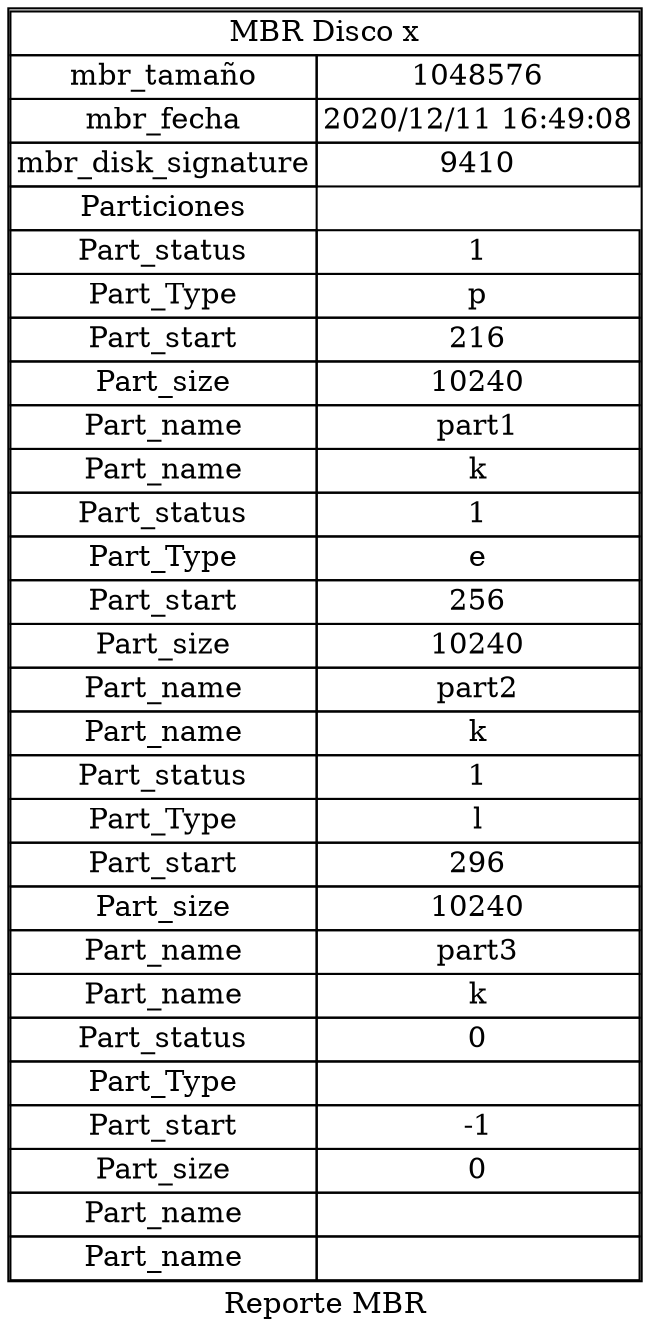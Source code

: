 digraph MBR {
 graph [ label = "Reporte MBR"];
 node [shape = plain]
 randir =TB
mbr[label=<
<table border="1" cellborder="1" cellspacing="0">
<tr><td colspan='2'>MBR Disco x</td></tr>͜
<tr><td>mbr_tamaño</td><td>1048576</td></tr>
<tr><td>mbr_fecha</td><td>2020/12/11 16:49:08</td></tr>
<tr><td>mbr_disk_signature</td><td>9410</td></tr>
<tr><td>Particiones</td></tr>
<tr><td>Part_status</td><td>1</td></tr>
<tr><td>Part_Type</td><td>p</td></tr>
<tr><td>Part_start</td><td>216</td></tr>
<tr><td>Part_size</td><td>10240</td></tr>
<tr><td>Part_name</td><td>part1</td></tr>
<tr><td>Part_name</td><td>k</td></tr>
<tr><td>Part_status</td><td>1</td></tr>
<tr><td>Part_Type</td><td>e</td></tr>
<tr><td>Part_start</td><td>256</td></tr>
<tr><td>Part_size</td><td>10240</td></tr>
<tr><td>Part_name</td><td>part2</td></tr>
<tr><td>Part_name</td><td>k</td></tr>
<tr><td>Part_status</td><td>1</td></tr>
<tr><td>Part_Type</td><td>l</td></tr>
<tr><td>Part_start</td><td>296</td></tr>
<tr><td>Part_size</td><td>10240</td></tr>
<tr><td>Part_name</td><td>part3</td></tr>
<tr><td>Part_name</td><td>k</td></tr>
<tr><td>Part_status</td><td>0</td></tr>
<tr><td>Part_Type</td><td></td></tr>
<tr><td>Part_start</td><td>-1</td></tr>
<tr><td>Part_size</td><td>0</td></tr>
<tr><td>Part_name</td><td></td></tr>
<tr><td>Part_name</td><td></td></tr>

</table>
>];
}